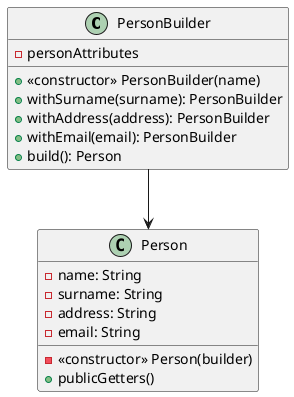 @startuml
class PersonBuilder {
    -personAttributes
    +<<constructor>> PersonBuilder(name)
    +withSurname(surname): PersonBuilder
    +withAddress(address): PersonBuilder
    +withEmail(email): PersonBuilder
    +build(): Person
}

class Person {
    -name: String
    -surname: String
    -address: String
    -email: String
    -<<constructor>> Person(builder)
    +publicGetters()
}

PersonBuilder --> Person
@enduml